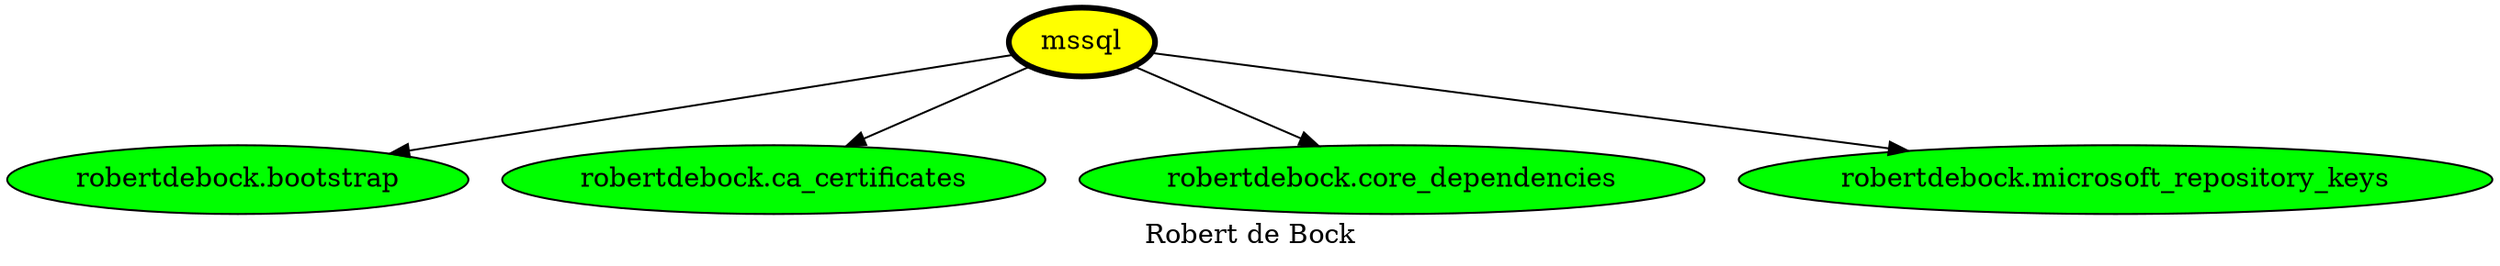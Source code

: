 digraph PhiloDilemma {
  label = "Robert de Bock" ;
  overlap=false
  {
    "mssql" [fillcolor=yellow style=filled penwidth=3]
    "robertdebock.bootstrap" [fillcolor=green style=filled]
    "robertdebock.ca_certificates" [fillcolor=green style=filled]
    "robertdebock.core_dependencies" [fillcolor=green style=filled]
    "robertdebock.microsoft_repository_keys" [fillcolor=green style=filled]
  }
  "mssql" -> "robertdebock.bootstrap"
  "mssql" -> "robertdebock.ca_certificates"
  "mssql" -> "robertdebock.core_dependencies"
  "mssql" -> "robertdebock.microsoft_repository_keys"
}
